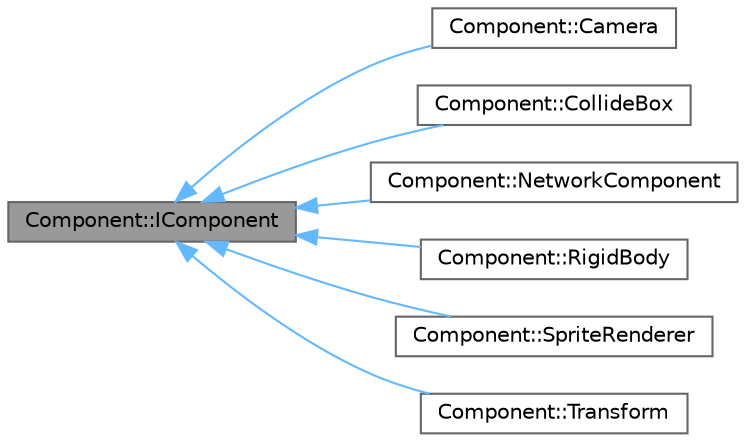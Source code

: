digraph "Component::IComponent"
{
 // LATEX_PDF_SIZE
  bgcolor="transparent";
  edge [fontname=Helvetica,fontsize=10,labelfontname=Helvetica,labelfontsize=10];
  node [fontname=Helvetica,fontsize=10,shape=box,height=0.2,width=0.4];
  rankdir="LR";
  Node1 [label="Component::IComponent",height=0.2,width=0.4,color="gray40", fillcolor="grey60", style="filled", fontcolor="black",tooltip="Base class for all components."];
  Node1 -> Node2 [dir="back",color="steelblue1",style="solid"];
  Node2 [label="Component::Camera",height=0.2,width=0.4,color="gray40", fillcolor="white", style="filled",URL="$class_component_1_1_camera.html",tooltip=" "];
  Node1 -> Node3 [dir="back",color="steelblue1",style="solid"];
  Node3 [label="Component::CollideBox",height=0.2,width=0.4,color="gray40", fillcolor="white", style="filled",URL="$struct_component_1_1_collide_box.html",tooltip=" "];
  Node1 -> Node4 [dir="back",color="steelblue1",style="solid"];
  Node4 [label="Component::NetworkComponent",height=0.2,width=0.4,color="gray40", fillcolor="white", style="filled",URL="$class_component_1_1_network_component.html",tooltip="Network component."];
  Node1 -> Node5 [dir="back",color="steelblue1",style="solid"];
  Node5 [label="Component::RigidBody",height=0.2,width=0.4,color="gray40", fillcolor="white", style="filled",URL="$class_component_1_1_rigid_body.html",tooltip="Component that adds a rigidbody to an entity."];
  Node1 -> Node6 [dir="back",color="steelblue1",style="solid"];
  Node6 [label="Component::SpriteRenderer",height=0.2,width=0.4,color="gray40", fillcolor="white", style="filled",URL="$class_component_1_1_sprite_renderer.html",tooltip=" "];
  Node1 -> Node7 [dir="back",color="steelblue1",style="solid"];
  Node7 [label="Component::Transform",height=0.2,width=0.4,color="gray40", fillcolor="white", style="filled",URL="$class_component_1_1_transform.html",tooltip="Component that adds a transform to an entity."];
}
